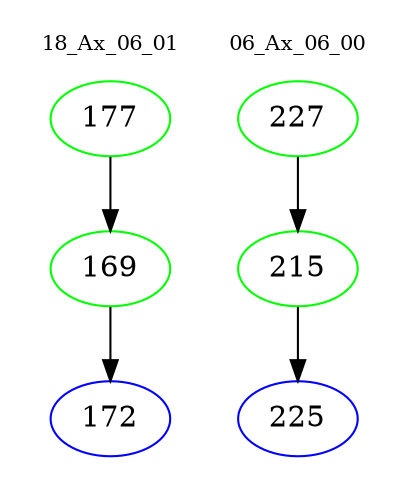 digraph{
subgraph cluster_0 {
color = white
label = "18_Ax_06_01";
fontsize=10;
T0_177 [label="177", color="green"]
T0_177 -> T0_169 [color="black"]
T0_169 [label="169", color="green"]
T0_169 -> T0_172 [color="black"]
T0_172 [label="172", color="blue"]
}
subgraph cluster_1 {
color = white
label = "06_Ax_06_00";
fontsize=10;
T1_227 [label="227", color="green"]
T1_227 -> T1_215 [color="black"]
T1_215 [label="215", color="green"]
T1_215 -> T1_225 [color="black"]
T1_225 [label="225", color="blue"]
}
}
